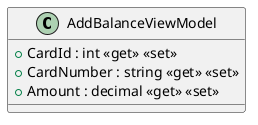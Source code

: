 @startuml
class AddBalanceViewModel {
    + CardId : int <<get>> <<set>>
    + CardNumber : string <<get>> <<set>>
    + Amount : decimal <<get>> <<set>>
}
@enduml
